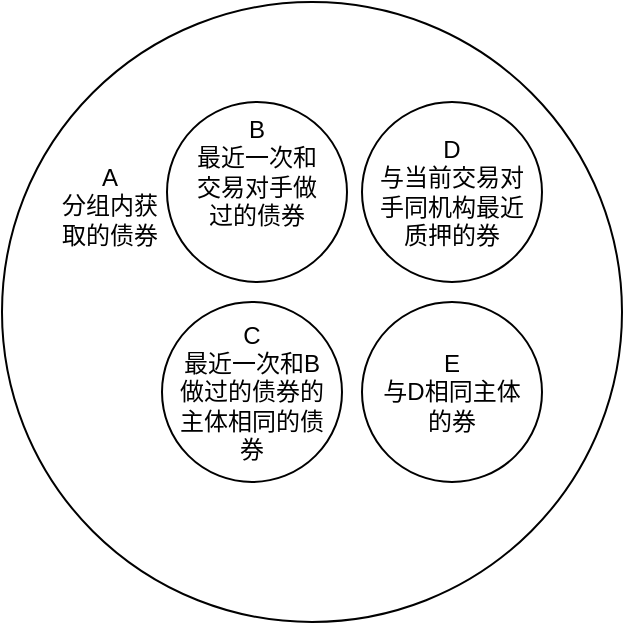 <mxfile version="24.2.3" type="github">
  <diagram name="Page-1" id="MT5q7By_-NqorbmeLE0D">
    <mxGraphModel dx="625" dy="340" grid="1" gridSize="10" guides="1" tooltips="1" connect="1" arrows="1" fold="1" page="1" pageScale="1" pageWidth="827" pageHeight="1169" math="0" shadow="0">
      <root>
        <mxCell id="0" />
        <mxCell id="1" parent="0" />
        <mxCell id="m8R-q0DgJU030qS3vMm9-1" value="" style="ellipse;whiteSpace=wrap;html=1;aspect=fixed;fillColor=none;" parent="1" vertex="1">
          <mxGeometry x="10" y="20" width="310" height="310" as="geometry" />
        </mxCell>
        <mxCell id="m8R-q0DgJU030qS3vMm9-2" value="A&lt;br&gt;分组内获取的债券" style="text;html=1;strokeColor=none;fillColor=none;align=center;verticalAlign=middle;whiteSpace=wrap;rounded=0;" parent="1" vertex="1">
          <mxGeometry x="34" y="107" width="60" height="30" as="geometry" />
        </mxCell>
        <mxCell id="m8R-q0DgJU030qS3vMm9-3" value="" style="group;fillColor=none;" parent="1" vertex="1" connectable="0">
          <mxGeometry x="100" y="70" width="90" height="90" as="geometry" />
        </mxCell>
        <mxCell id="m8R-q0DgJU030qS3vMm9-4" value="" style="ellipse;whiteSpace=wrap;html=1;aspect=fixed;fillColor=none;" parent="m8R-q0DgJU030qS3vMm9-3" vertex="1">
          <mxGeometry x="-7.5" width="90" height="90" as="geometry" />
        </mxCell>
        <mxCell id="m8R-q0DgJU030qS3vMm9-5" value="B&lt;br&gt;最近一次和交易对手做过的债券" style="text;html=1;strokeColor=none;fillColor=none;align=center;verticalAlign=middle;whiteSpace=wrap;rounded=0;" parent="m8R-q0DgJU030qS3vMm9-3" vertex="1">
          <mxGeometry x="5" y="20" width="65" height="30" as="geometry" />
        </mxCell>
        <mxCell id="m8R-q0DgJU030qS3vMm9-6" value="" style="group" parent="1" vertex="1" connectable="0">
          <mxGeometry x="90" y="170" width="90" height="90" as="geometry" />
        </mxCell>
        <mxCell id="m8R-q0DgJU030qS3vMm9-7" value="" style="ellipse;whiteSpace=wrap;html=1;aspect=fixed;fillColor=none;" parent="m8R-q0DgJU030qS3vMm9-6" vertex="1">
          <mxGeometry width="90" height="90" as="geometry" />
        </mxCell>
        <mxCell id="m8R-q0DgJU030qS3vMm9-8" value="C&lt;br&gt;最近一次和B做过的债券的主体相同的债券" style="text;html=1;strokeColor=none;fillColor=none;align=center;verticalAlign=middle;whiteSpace=wrap;rounded=0;" parent="m8R-q0DgJU030qS3vMm9-6" vertex="1">
          <mxGeometry x="7" y="30" width="76" height="30" as="geometry" />
        </mxCell>
        <mxCell id="2RnBaAR1GLVA_wuVQusH-1" value="" style="group" vertex="1" connectable="0" parent="1">
          <mxGeometry x="190" y="70" width="90" height="90" as="geometry" />
        </mxCell>
        <mxCell id="2RnBaAR1GLVA_wuVQusH-2" value="" style="ellipse;whiteSpace=wrap;html=1;aspect=fixed;fillColor=none;" vertex="1" parent="2RnBaAR1GLVA_wuVQusH-1">
          <mxGeometry width="90" height="90" as="geometry" />
        </mxCell>
        <mxCell id="2RnBaAR1GLVA_wuVQusH-3" value="D&lt;br&gt;与当前交易对手同机构最近质押的券" style="text;html=1;strokeColor=none;fillColor=none;align=center;verticalAlign=middle;whiteSpace=wrap;rounded=0;" vertex="1" parent="2RnBaAR1GLVA_wuVQusH-1">
          <mxGeometry x="7" y="30" width="76" height="30" as="geometry" />
        </mxCell>
        <mxCell id="2RnBaAR1GLVA_wuVQusH-4" value="" style="group" vertex="1" connectable="0" parent="1">
          <mxGeometry x="190" y="170" width="90" height="90" as="geometry" />
        </mxCell>
        <mxCell id="2RnBaAR1GLVA_wuVQusH-5" value="" style="ellipse;whiteSpace=wrap;html=1;aspect=fixed;fillColor=none;" vertex="1" parent="2RnBaAR1GLVA_wuVQusH-4">
          <mxGeometry width="90" height="90" as="geometry" />
        </mxCell>
        <mxCell id="2RnBaAR1GLVA_wuVQusH-6" value="E&lt;br&gt;与D相同主体的券" style="text;html=1;strokeColor=none;fillColor=none;align=center;verticalAlign=middle;whiteSpace=wrap;rounded=0;" vertex="1" parent="2RnBaAR1GLVA_wuVQusH-4">
          <mxGeometry x="7" y="30" width="76" height="30" as="geometry" />
        </mxCell>
      </root>
    </mxGraphModel>
  </diagram>
</mxfile>
